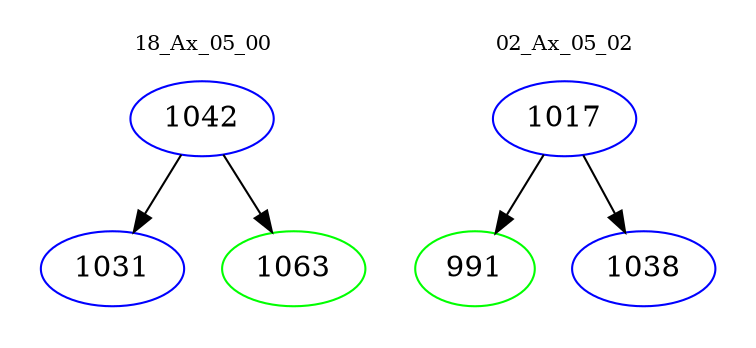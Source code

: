 digraph{
subgraph cluster_0 {
color = white
label = "18_Ax_05_00";
fontsize=10;
T0_1042 [label="1042", color="blue"]
T0_1042 -> T0_1031 [color="black"]
T0_1031 [label="1031", color="blue"]
T0_1042 -> T0_1063 [color="black"]
T0_1063 [label="1063", color="green"]
}
subgraph cluster_1 {
color = white
label = "02_Ax_05_02";
fontsize=10;
T1_1017 [label="1017", color="blue"]
T1_1017 -> T1_991 [color="black"]
T1_991 [label="991", color="green"]
T1_1017 -> T1_1038 [color="black"]
T1_1038 [label="1038", color="blue"]
}
}
